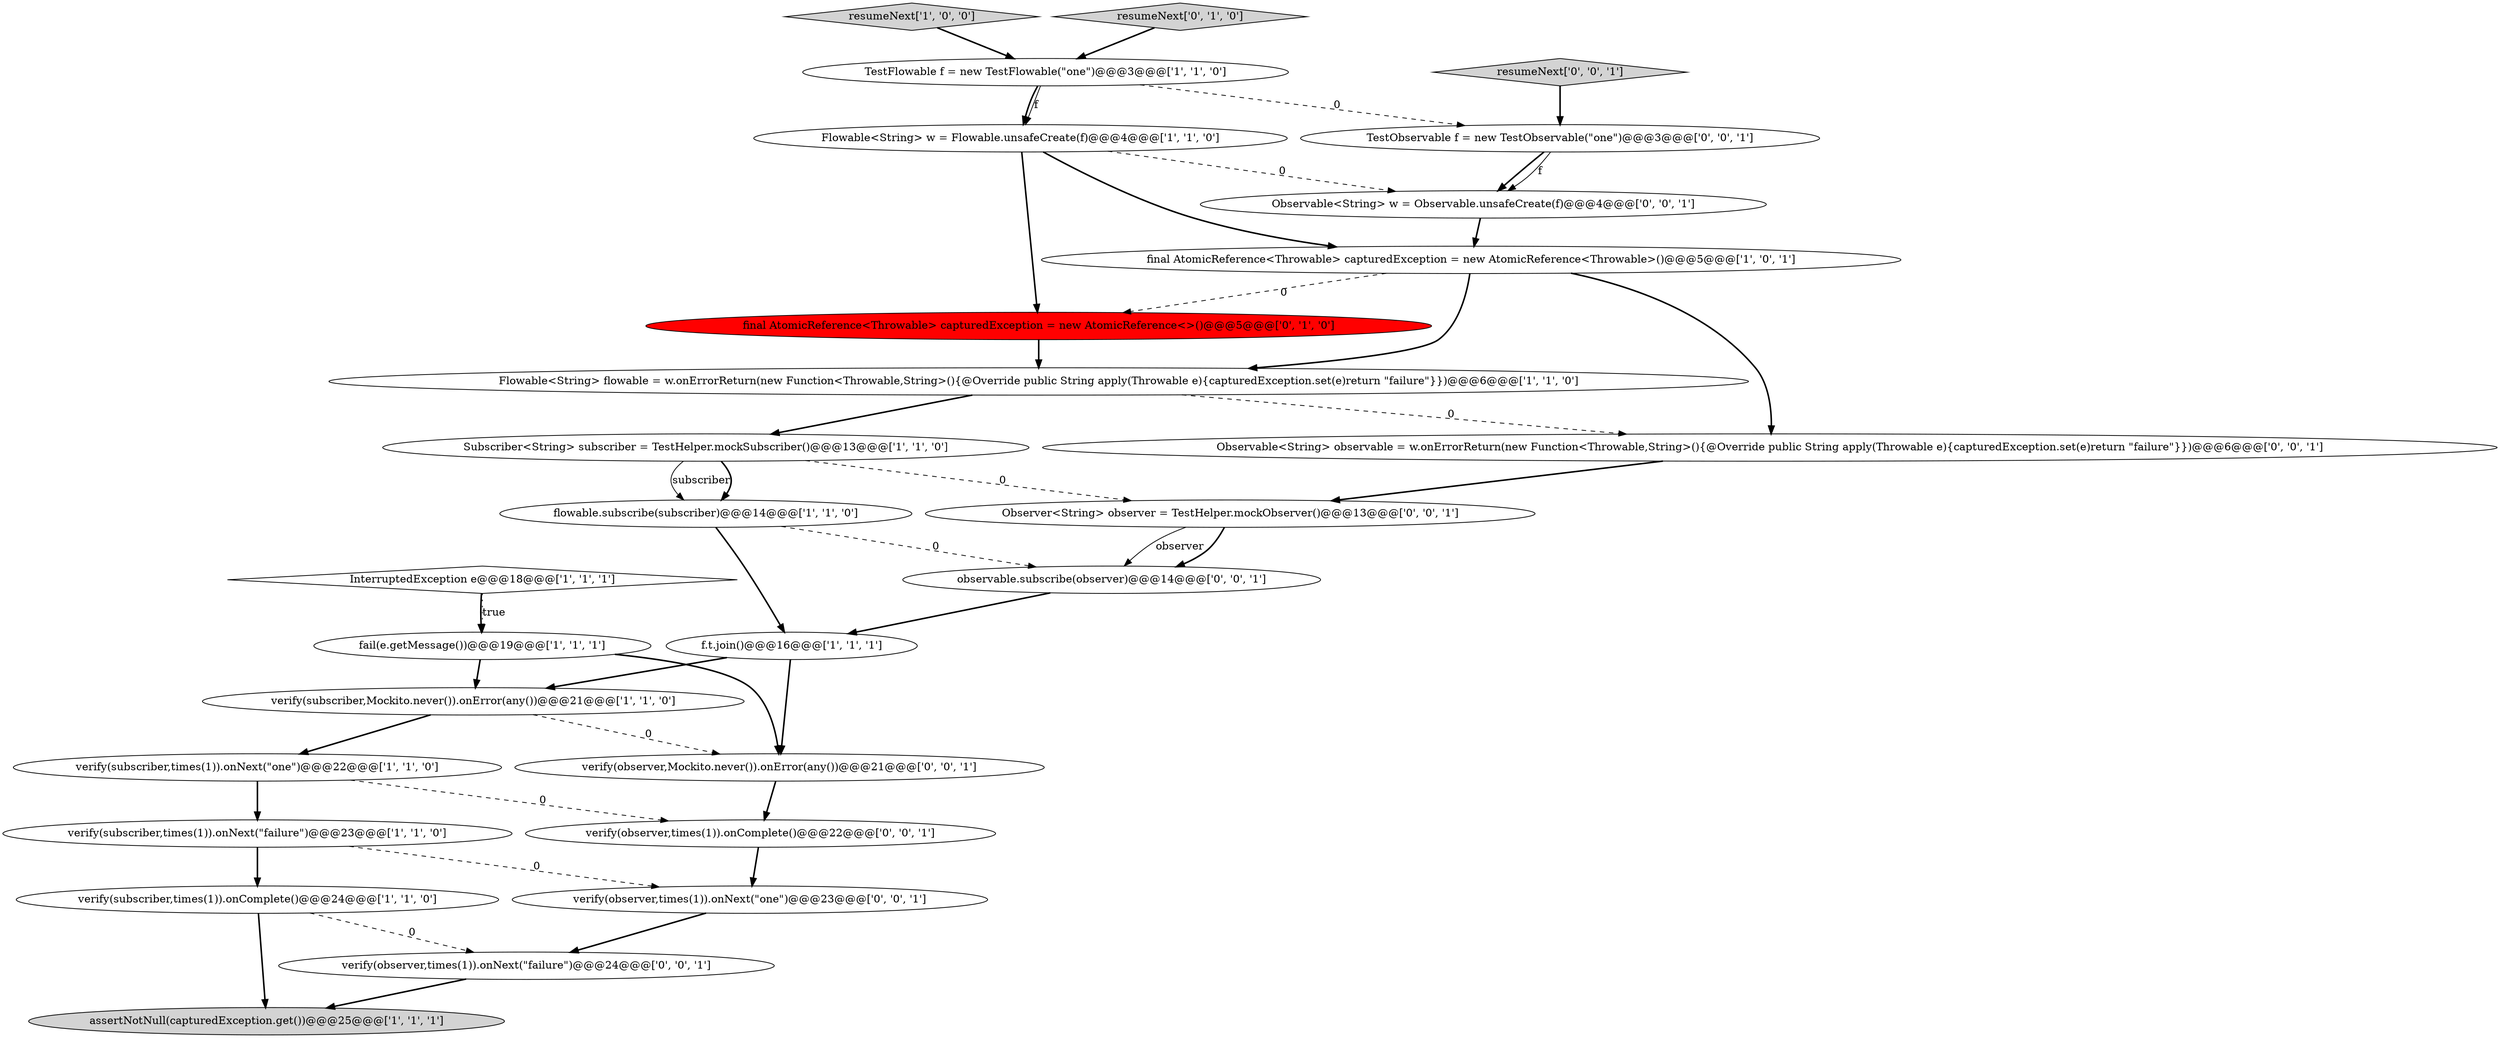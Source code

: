 digraph {
24 [style = filled, label = "verify(observer,times(1)).onNext(\"one\")@@@23@@@['0', '0', '1']", fillcolor = white, shape = ellipse image = "AAA0AAABBB3BBB"];
9 [style = filled, label = "InterruptedException e@@@18@@@['1', '1', '1']", fillcolor = white, shape = diamond image = "AAA0AAABBB1BBB"];
16 [style = filled, label = "final AtomicReference<Throwable> capturedException = new AtomicReference<>()@@@5@@@['0', '1', '0']", fillcolor = red, shape = ellipse image = "AAA1AAABBB2BBB"];
18 [style = filled, label = "verify(observer,times(1)).onComplete()@@@22@@@['0', '0', '1']", fillcolor = white, shape = ellipse image = "AAA0AAABBB3BBB"];
21 [style = filled, label = "resumeNext['0', '0', '1']", fillcolor = lightgray, shape = diamond image = "AAA0AAABBB3BBB"];
12 [style = filled, label = "final AtomicReference<Throwable> capturedException = new AtomicReference<Throwable>()@@@5@@@['1', '0', '1']", fillcolor = white, shape = ellipse image = "AAA0AAABBB1BBB"];
17 [style = filled, label = "Observable<String> w = Observable.unsafeCreate(f)@@@4@@@['0', '0', '1']", fillcolor = white, shape = ellipse image = "AAA0AAABBB3BBB"];
0 [style = filled, label = "resumeNext['1', '0', '0']", fillcolor = lightgray, shape = diamond image = "AAA0AAABBB1BBB"];
2 [style = filled, label = "Subscriber<String> subscriber = TestHelper.mockSubscriber()@@@13@@@['1', '1', '0']", fillcolor = white, shape = ellipse image = "AAA0AAABBB1BBB"];
4 [style = filled, label = "Flowable<String> w = Flowable.unsafeCreate(f)@@@4@@@['1', '1', '0']", fillcolor = white, shape = ellipse image = "AAA0AAABBB1BBB"];
15 [style = filled, label = "resumeNext['0', '1', '0']", fillcolor = lightgray, shape = diamond image = "AAA0AAABBB2BBB"];
5 [style = filled, label = "fail(e.getMessage())@@@19@@@['1', '1', '1']", fillcolor = white, shape = ellipse image = "AAA0AAABBB1BBB"];
13 [style = filled, label = "flowable.subscribe(subscriber)@@@14@@@['1', '1', '0']", fillcolor = white, shape = ellipse image = "AAA0AAABBB1BBB"];
14 [style = filled, label = "verify(subscriber,times(1)).onComplete()@@@24@@@['1', '1', '0']", fillcolor = white, shape = ellipse image = "AAA0AAABBB1BBB"];
1 [style = filled, label = "TestFlowable f = new TestFlowable(\"one\")@@@3@@@['1', '1', '0']", fillcolor = white, shape = ellipse image = "AAA0AAABBB1BBB"];
8 [style = filled, label = "f.t.join()@@@16@@@['1', '1', '1']", fillcolor = white, shape = ellipse image = "AAA0AAABBB1BBB"];
19 [style = filled, label = "verify(observer,Mockito.never()).onError(any())@@@21@@@['0', '0', '1']", fillcolor = white, shape = ellipse image = "AAA0AAABBB3BBB"];
22 [style = filled, label = "observable.subscribe(observer)@@@14@@@['0', '0', '1']", fillcolor = white, shape = ellipse image = "AAA0AAABBB3BBB"];
20 [style = filled, label = "verify(observer,times(1)).onNext(\"failure\")@@@24@@@['0', '0', '1']", fillcolor = white, shape = ellipse image = "AAA0AAABBB3BBB"];
6 [style = filled, label = "assertNotNull(capturedException.get())@@@25@@@['1', '1', '1']", fillcolor = lightgray, shape = ellipse image = "AAA0AAABBB1BBB"];
3 [style = filled, label = "Flowable<String> flowable = w.onErrorReturn(new Function<Throwable,String>(){@Override public String apply(Throwable e){capturedException.set(e)return \"failure\"}})@@@6@@@['1', '1', '0']", fillcolor = white, shape = ellipse image = "AAA0AAABBB1BBB"];
11 [style = filled, label = "verify(subscriber,times(1)).onNext(\"one\")@@@22@@@['1', '1', '0']", fillcolor = white, shape = ellipse image = "AAA0AAABBB1BBB"];
7 [style = filled, label = "verify(subscriber,Mockito.never()).onError(any())@@@21@@@['1', '1', '0']", fillcolor = white, shape = ellipse image = "AAA0AAABBB1BBB"];
10 [style = filled, label = "verify(subscriber,times(1)).onNext(\"failure\")@@@23@@@['1', '1', '0']", fillcolor = white, shape = ellipse image = "AAA0AAABBB1BBB"];
23 [style = filled, label = "Observer<String> observer = TestHelper.mockObserver()@@@13@@@['0', '0', '1']", fillcolor = white, shape = ellipse image = "AAA0AAABBB3BBB"];
25 [style = filled, label = "Observable<String> observable = w.onErrorReturn(new Function<Throwable,String>(){@Override public String apply(Throwable e){capturedException.set(e)return \"failure\"}})@@@6@@@['0', '0', '1']", fillcolor = white, shape = ellipse image = "AAA0AAABBB3BBB"];
26 [style = filled, label = "TestObservable f = new TestObservable(\"one\")@@@3@@@['0', '0', '1']", fillcolor = white, shape = ellipse image = "AAA0AAABBB3BBB"];
2->23 [style = dashed, label="0"];
16->3 [style = bold, label=""];
1->4 [style = bold, label=""];
19->18 [style = bold, label=""];
7->11 [style = bold, label=""];
18->24 [style = bold, label=""];
2->13 [style = solid, label="subscriber"];
3->25 [style = dashed, label="0"];
26->17 [style = bold, label=""];
4->17 [style = dashed, label="0"];
10->14 [style = bold, label=""];
12->16 [style = dashed, label="0"];
1->26 [style = dashed, label="0"];
25->23 [style = bold, label=""];
8->19 [style = bold, label=""];
14->20 [style = dashed, label="0"];
20->6 [style = bold, label=""];
23->22 [style = solid, label="observer"];
8->7 [style = bold, label=""];
2->13 [style = bold, label=""];
24->20 [style = bold, label=""];
22->8 [style = bold, label=""];
5->19 [style = bold, label=""];
21->26 [style = bold, label=""];
17->12 [style = bold, label=""];
23->22 [style = bold, label=""];
3->2 [style = bold, label=""];
7->19 [style = dashed, label="0"];
26->17 [style = solid, label="f"];
11->10 [style = bold, label=""];
0->1 [style = bold, label=""];
12->25 [style = bold, label=""];
11->18 [style = dashed, label="0"];
9->5 [style = bold, label=""];
4->12 [style = bold, label=""];
5->7 [style = bold, label=""];
12->3 [style = bold, label=""];
13->8 [style = bold, label=""];
13->22 [style = dashed, label="0"];
10->24 [style = dashed, label="0"];
1->4 [style = solid, label="f"];
14->6 [style = bold, label=""];
4->16 [style = bold, label=""];
15->1 [style = bold, label=""];
9->5 [style = dotted, label="true"];
}
